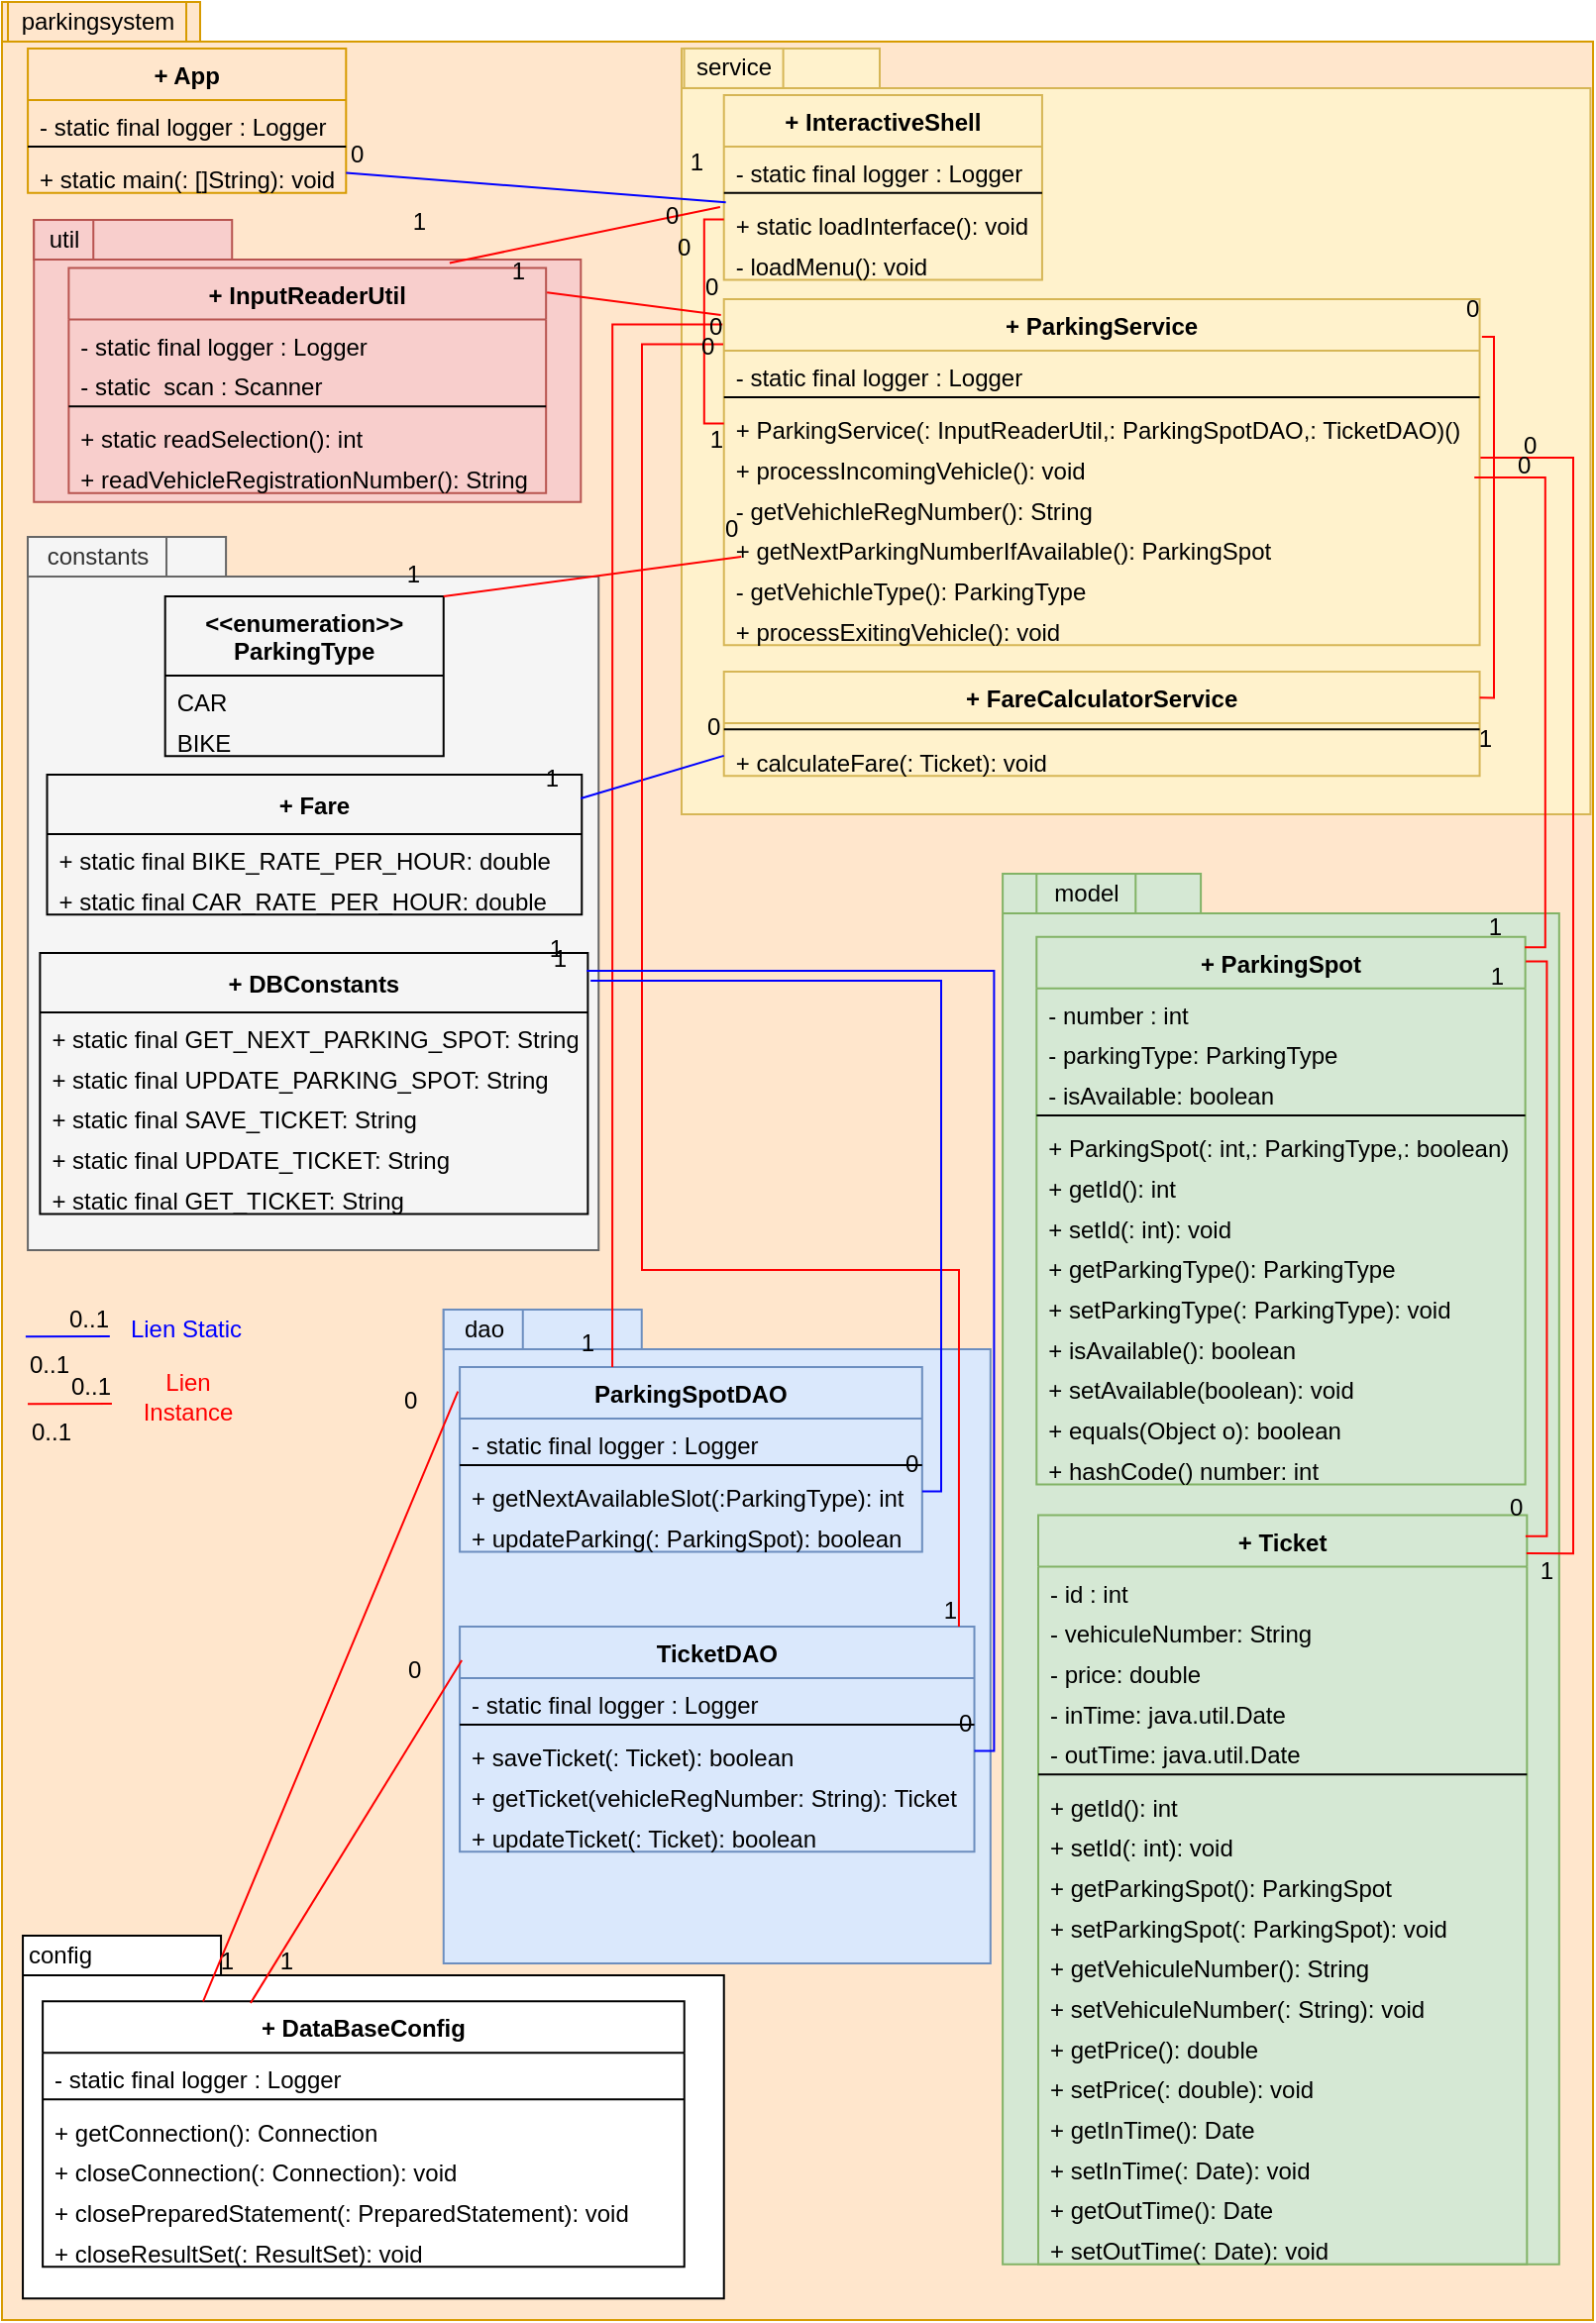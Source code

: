 <mxfile version="17.4.2" type="device"><diagram id="C5RBs43oDa-KdzZeNtuy" name="Page-1"><mxGraphModel dx="1103" dy="209" grid="1" gridSize="10" guides="1" tooltips="1" connect="1" arrows="1" fold="1" page="1" pageScale="1" pageWidth="827" pageHeight="1169" math="0" shadow="0"><root><mxCell id="WIyWlLk6GJQsqaUBKTNV-0"/><mxCell id="WIyWlLk6GJQsqaUBKTNV-1" parent="WIyWlLk6GJQsqaUBKTNV-0"/><mxCell id="VxuYW8D_on6jM82bHKN0-11" value="" style="shape=folder;fontStyle=1;spacingTop=10;tabWidth=100;tabHeight=20;tabPosition=left;html=1;fillColor=#ffe6cc;strokeColor=#d79b00;" parent="WIyWlLk6GJQsqaUBKTNV-1" vertex="1"><mxGeometry x="-813" y="10" width="803" height="1170" as="geometry"/></mxCell><mxCell id="VxuYW8D_on6jM82bHKN0-12" value="parkingsystem" style="text;html=1;align=center;verticalAlign=middle;resizable=0;points=[];autosize=1;strokeColor=#d79b00;fillColor=#ffe6cc;gradientColor=none;glass=0;" parent="WIyWlLk6GJQsqaUBKTNV-1" vertex="1"><mxGeometry x="-809.989" y="10" width="90" height="20" as="geometry"/></mxCell><mxCell id="VxuYW8D_on6jM82bHKN0-48" value="" style="shape=folder;fontStyle=1;spacingTop=10;tabWidth=100;tabHeight=20;tabPosition=left;html=1;fillColor=#dae8fc;strokeColor=#6c8ebf;" parent="WIyWlLk6GJQsqaUBKTNV-1" vertex="1"><mxGeometry x="-590.12" y="670" width="276.03" height="330" as="geometry"/></mxCell><mxCell id="VxuYW8D_on6jM82bHKN0-50" value="ParkingSpotDAO" style="swimlane;fontStyle=1;align=center;verticalAlign=top;childLayout=stackLayout;horizontal=1;startSize=26;horizontalStack=0;resizeParent=1;resizeParentMax=0;resizeLast=0;collapsible=1;marginBottom=0;fillColor=#dae8fc;strokeColor=#6c8ebf;" parent="WIyWlLk6GJQsqaUBKTNV-1" vertex="1"><mxGeometry x="-581.961" y="698.997" width="233.372" height="93.29" as="geometry"/></mxCell><mxCell id="VxuYW8D_on6jM82bHKN0-51" value="- static final logger : Logger" style="text;strokeColor=none;fillColor=none;align=left;verticalAlign=top;spacingLeft=4;spacingRight=4;overflow=hidden;rotatable=0;points=[[0,0.5],[1,0.5]];portConstraint=eastwest;" parent="VxuYW8D_on6jM82bHKN0-50" vertex="1"><mxGeometry y="26" width="233.372" height="20.344" as="geometry"/></mxCell><mxCell id="VxuYW8D_on6jM82bHKN0-52" value="" style="line;strokeWidth=1;fillColor=none;align=left;verticalAlign=middle;spacingTop=-1;spacingLeft=3;spacingRight=3;rotatable=0;labelPosition=right;points=[];portConstraint=eastwest;" parent="VxuYW8D_on6jM82bHKN0-50" vertex="1"><mxGeometry y="46.344" width="233.372" height="6.26" as="geometry"/></mxCell><mxCell id="VxuYW8D_on6jM82bHKN0-53" value="+ getNextAvailableSlot(:ParkingType): int " style="text;strokeColor=none;fillColor=none;align=left;verticalAlign=top;spacingLeft=4;spacingRight=4;overflow=hidden;rotatable=0;points=[[0,0.5],[1,0.5]];portConstraint=eastwest;" parent="VxuYW8D_on6jM82bHKN0-50" vertex="1"><mxGeometry y="52.603" width="233.372" height="20.344" as="geometry"/></mxCell><mxCell id="VxuYW8D_on6jM82bHKN0-92" value="+ updateParking(: ParkingSpot): boolean" style="text;strokeColor=none;fillColor=none;align=left;verticalAlign=top;spacingLeft=4;spacingRight=4;overflow=hidden;rotatable=0;points=[[0,0.5],[1,0.5]];portConstraint=eastwest;" parent="VxuYW8D_on6jM82bHKN0-50" vertex="1"><mxGeometry y="72.947" width="233.372" height="20.344" as="geometry"/></mxCell><mxCell id="VxuYW8D_on6jM82bHKN0-54" value="TicketDAO" style="swimlane;fontStyle=1;align=center;verticalAlign=top;childLayout=stackLayout;horizontal=1;startSize=26;horizontalStack=0;resizeParent=1;resizeParentMax=0;resizeLast=0;collapsible=1;marginBottom=0;fillColor=#dae8fc;strokeColor=#6c8ebf;" parent="WIyWlLk6GJQsqaUBKTNV-1" vertex="1"><mxGeometry x="-581.961" y="830.004" width="259.72" height="113.634" as="geometry"/></mxCell><mxCell id="VxuYW8D_on6jM82bHKN0-55" value="- static final logger : Logger" style="text;strokeColor=none;fillColor=none;align=left;verticalAlign=top;spacingLeft=4;spacingRight=4;overflow=hidden;rotatable=0;points=[[0,0.5],[1,0.5]];portConstraint=eastwest;" parent="VxuYW8D_on6jM82bHKN0-54" vertex="1"><mxGeometry y="26" width="259.72" height="20.344" as="geometry"/></mxCell><mxCell id="VxuYW8D_on6jM82bHKN0-56" value="" style="line;strokeWidth=1;fillColor=none;align=left;verticalAlign=middle;spacingTop=-1;spacingLeft=3;spacingRight=3;rotatable=0;labelPosition=right;points=[];portConstraint=eastwest;" parent="VxuYW8D_on6jM82bHKN0-54" vertex="1"><mxGeometry y="46.344" width="259.72" height="6.26" as="geometry"/></mxCell><mxCell id="VxuYW8D_on6jM82bHKN0-57" value="+ saveTicket(: Ticket): boolean" style="text;strokeColor=none;fillColor=none;align=left;verticalAlign=top;spacingLeft=4;spacingRight=4;overflow=hidden;rotatable=0;points=[[0,0.5],[1,0.5]];portConstraint=eastwest;" parent="VxuYW8D_on6jM82bHKN0-54" vertex="1"><mxGeometry y="52.603" width="259.72" height="20.344" as="geometry"/></mxCell><mxCell id="VxuYW8D_on6jM82bHKN0-94" value="+ getTicket(vehicleRegNumber: String): Ticket" style="text;strokeColor=none;fillColor=none;align=left;verticalAlign=top;spacingLeft=4;spacingRight=4;overflow=hidden;rotatable=0;points=[[0,0.5],[1,0.5]];portConstraint=eastwest;" parent="VxuYW8D_on6jM82bHKN0-54" vertex="1"><mxGeometry y="72.947" width="259.72" height="20.344" as="geometry"/></mxCell><mxCell id="VxuYW8D_on6jM82bHKN0-95" value="+ updateTicket(: Ticket): boolean" style="text;strokeColor=none;fillColor=none;align=left;verticalAlign=top;spacingLeft=4;spacingRight=4;overflow=hidden;rotatable=0;points=[[0,0.5],[1,0.5]];portConstraint=eastwest;" parent="VxuYW8D_on6jM82bHKN0-54" vertex="1"><mxGeometry y="93.29" width="259.72" height="20.344" as="geometry"/></mxCell><mxCell id="VxuYW8D_on6jM82bHKN0-4" value="+ App" style="swimlane;fontStyle=1;align=center;verticalAlign=top;childLayout=stackLayout;horizontal=1;startSize=26;horizontalStack=0;resizeParent=1;resizeParentMax=0;resizeLast=0;collapsible=1;marginBottom=0;fillColor=#ffe6cc;strokeColor=#d79b00;" parent="WIyWlLk6GJQsqaUBKTNV-1" vertex="1"><mxGeometry x="-799.951" y="33.473" width="160.6" height="72.947" as="geometry"/></mxCell><mxCell id="VxuYW8D_on6jM82bHKN0-10" value="- static final logger : Logger" style="text;align=left;verticalAlign=top;spacingLeft=4;spacingRight=4;overflow=hidden;rotatable=0;points=[[0,0.5],[1,0.5]];portConstraint=eastwest;" parent="VxuYW8D_on6jM82bHKN0-4" vertex="1"><mxGeometry y="26" width="160.6" height="20.344" as="geometry"/></mxCell><mxCell id="VxuYW8D_on6jM82bHKN0-6" value="" style="line;strokeWidth=1;align=left;verticalAlign=middle;spacingTop=-1;spacingLeft=3;spacingRight=3;rotatable=0;labelPosition=right;points=[];portConstraint=eastwest;" parent="VxuYW8D_on6jM82bHKN0-4" vertex="1"><mxGeometry y="46.344" width="160.6" height="6.26" as="geometry"/></mxCell><mxCell id="VxuYW8D_on6jM82bHKN0-7" value="+ static main(: []String): void" style="text;align=left;verticalAlign=top;spacingLeft=4;spacingRight=4;overflow=hidden;rotatable=0;points=[[0,0.5],[1,0.5]];portConstraint=eastwest;" parent="VxuYW8D_on6jM82bHKN0-4" vertex="1"><mxGeometry y="52.603" width="160.6" height="20.344" as="geometry"/></mxCell><mxCell id="VxuYW8D_on6jM82bHKN0-13" value="" style="shape=folder;fontStyle=1;spacingTop=10;tabWidth=100;tabHeight=20;tabPosition=left;html=1;fillColor=#fff2cc;strokeColor=#d6b656;" parent="WIyWlLk6GJQsqaUBKTNV-1" vertex="1"><mxGeometry x="-470" y="33.47" width="458.71" height="386.53" as="geometry"/></mxCell><mxCell id="VxuYW8D_on6jM82bHKN0-14" value="service" style="text;html=1;align=center;verticalAlign=middle;resizable=0;points=[];autosize=1;strokeColor=#d6b656;fillColor=#fff2cc;glass=0;" parent="WIyWlLk6GJQsqaUBKTNV-1" vertex="1"><mxGeometry x="-468.709" y="33.473" width="50" height="20" as="geometry"/></mxCell><mxCell id="VxuYW8D_on6jM82bHKN0-16" value="+ InteractiveShell" style="swimlane;fontStyle=1;align=center;verticalAlign=top;childLayout=stackLayout;horizontal=1;startSize=26;horizontalStack=0;resizeParent=1;resizeParentMax=0;resizeLast=0;collapsible=1;marginBottom=0;glass=0;fillColor=#fff2cc;strokeColor=#d6b656;" parent="WIyWlLk6GJQsqaUBKTNV-1" vertex="1"><mxGeometry x="-448.634" y="56.947" width="160.6" height="93.29" as="geometry"/></mxCell><mxCell id="VxuYW8D_on6jM82bHKN0-20" value="- static final logger : Logger" style="text;strokeColor=none;fillColor=none;align=left;verticalAlign=top;spacingLeft=4;spacingRight=4;overflow=hidden;rotatable=0;points=[[0,0.5],[1,0.5]];portConstraint=eastwest;" parent="VxuYW8D_on6jM82bHKN0-16" vertex="1"><mxGeometry y="26" width="160.6" height="20.344" as="geometry"/></mxCell><mxCell id="VxuYW8D_on6jM82bHKN0-18" value="" style="line;strokeWidth=1;fillColor=none;align=left;verticalAlign=middle;spacingTop=-1;spacingLeft=3;spacingRight=3;rotatable=0;labelPosition=right;points=[];portConstraint=eastwest;glass=0;" parent="VxuYW8D_on6jM82bHKN0-16" vertex="1"><mxGeometry y="46.344" width="160.6" height="6.26" as="geometry"/></mxCell><mxCell id="VxuYW8D_on6jM82bHKN0-21" value="+ static loadInterface(): void" style="text;strokeColor=none;fillColor=none;align=left;verticalAlign=top;spacingLeft=4;spacingRight=4;overflow=hidden;rotatable=0;points=[[0,0.5],[1,0.5]];portConstraint=eastwest;" parent="VxuYW8D_on6jM82bHKN0-16" vertex="1"><mxGeometry y="52.603" width="160.6" height="20.344" as="geometry"/></mxCell><mxCell id="VxuYW8D_on6jM82bHKN0-19" value="- loadMenu(): void" style="text;strokeColor=none;fillColor=none;align=left;verticalAlign=top;spacingLeft=4;spacingRight=4;overflow=hidden;rotatable=0;points=[[0,0.5],[1,0.5]];portConstraint=eastwest;glass=0;" parent="VxuYW8D_on6jM82bHKN0-16" vertex="1"><mxGeometry y="72.947" width="160.6" height="20.344" as="geometry"/></mxCell><mxCell id="VxuYW8D_on6jM82bHKN0-22" value="" style="endArrow=none;html=1;rounded=0;align=center;verticalAlign=top;endFill=0;labelBackgroundColor=none;exitX=1;exitY=0.5;exitDx=0;exitDy=0;entryX=0.006;entryY=0.077;entryDx=0;entryDy=0;entryPerimeter=0;strokeColor=#0000FF;" parent="WIyWlLk6GJQsqaUBKTNV-1" source="VxuYW8D_on6jM82bHKN0-7" target="VxuYW8D_on6jM82bHKN0-21" edge="1"><mxGeometry relative="1" as="geometry"><mxPoint x="-773.854" y="85.897" as="sourcePoint"/><mxPoint x="-758.798" y="207.959" as="targetPoint"/></mxGeometry></mxCell><mxCell id="VxuYW8D_on6jM82bHKN0-23" value="0" style="resizable=0;html=1;align=left;verticalAlign=top;labelBackgroundColor=none;glass=0;gradientColor=none;" parent="VxuYW8D_on6jM82bHKN0-22" connectable="0" vertex="1"><mxGeometry x="-1" relative="1" as="geometry"><mxPoint y="-23" as="offset"/></mxGeometry></mxCell><mxCell id="VxuYW8D_on6jM82bHKN0-24" value="&lt;span style=&quot;text-align: left&quot;&gt;1&lt;/span&gt;" style="resizable=0;html=1;align=right;verticalAlign=bottom;labelBackgroundColor=none;glass=0;gradientColor=none;" parent="VxuYW8D_on6jM82bHKN0-22" connectable="0" vertex="1"><mxGeometry x="1" relative="1" as="geometry"><mxPoint x="-11" y="-12" as="offset"/></mxGeometry></mxCell><mxCell id="VxuYW8D_on6jM82bHKN0-37" value="+ ParkingService" style="swimlane;fontStyle=1;align=center;verticalAlign=top;childLayout=stackLayout;horizontal=1;startSize=26;horizontalStack=0;resizeParent=1;resizeParentMax=0;resizeLast=0;collapsible=1;marginBottom=0;glass=0;fillColor=#fff2cc;strokeColor=#d6b656;" parent="WIyWlLk6GJQsqaUBKTNV-1" vertex="1"><mxGeometry x="-448.634" y="159.997" width="381.425" height="174.665" as="geometry"><mxRectangle x="-448.634" y="200.917" width="130" height="26" as="alternateBounds"/></mxGeometry></mxCell><mxCell id="VxuYW8D_on6jM82bHKN0-38" value="- static final logger : Logger" style="text;strokeColor=none;fillColor=none;align=left;verticalAlign=top;spacingLeft=4;spacingRight=4;overflow=hidden;rotatable=0;points=[[0,0.5],[1,0.5]];portConstraint=eastwest;" parent="VxuYW8D_on6jM82bHKN0-37" vertex="1"><mxGeometry y="26" width="381.425" height="20.344" as="geometry"/></mxCell><mxCell id="VxuYW8D_on6jM82bHKN0-39" value="" style="line;strokeWidth=1;fillColor=none;align=left;verticalAlign=middle;spacingTop=-1;spacingLeft=3;spacingRight=3;rotatable=0;labelPosition=right;points=[];portConstraint=eastwest;glass=0;" parent="VxuYW8D_on6jM82bHKN0-37" vertex="1"><mxGeometry y="46.344" width="381.425" height="6.26" as="geometry"/></mxCell><mxCell id="VxuYW8D_on6jM82bHKN0-40" value="+ ParkingService(: InputReaderUtil,: ParkingSpotDAO,: TicketDAO)()" style="text;strokeColor=none;fillColor=none;align=left;verticalAlign=top;spacingLeft=4;spacingRight=4;overflow=hidden;rotatable=0;points=[[0,0.5],[1,0.5]];portConstraint=eastwest;" parent="VxuYW8D_on6jM82bHKN0-37" vertex="1"><mxGeometry y="52.603" width="381.425" height="20.344" as="geometry"/></mxCell><mxCell id="VxuYW8D_on6jM82bHKN0-41" value="+ processIncomingVehicle(): void" style="text;strokeColor=none;fillColor=none;align=left;verticalAlign=top;spacingLeft=4;spacingRight=4;overflow=hidden;rotatable=0;points=[[0,0.5],[1,0.5]];portConstraint=eastwest;glass=0;" parent="VxuYW8D_on6jM82bHKN0-37" vertex="1"><mxGeometry y="72.947" width="381.425" height="20.344" as="geometry"/></mxCell><mxCell id="VxuYW8D_on6jM82bHKN0-80" value="- getVehichleRegNumber(): String" style="text;strokeColor=none;fillColor=none;align=left;verticalAlign=top;spacingLeft=4;spacingRight=4;overflow=hidden;rotatable=0;points=[[0,0.5],[1,0.5]];portConstraint=eastwest;glass=0;" parent="VxuYW8D_on6jM82bHKN0-37" vertex="1"><mxGeometry y="93.29" width="381.425" height="20.344" as="geometry"/></mxCell><mxCell id="VxuYW8D_on6jM82bHKN0-81" value="+ getNextParkingNumberIfAvailable(): ParkingSpot" style="text;strokeColor=none;fillColor=none;align=left;verticalAlign=top;spacingLeft=4;spacingRight=4;overflow=hidden;rotatable=0;points=[[0,0.5],[1,0.5]];portConstraint=eastwest;glass=0;" parent="VxuYW8D_on6jM82bHKN0-37" vertex="1"><mxGeometry y="113.634" width="381.425" height="20.344" as="geometry"/></mxCell><mxCell id="VxuYW8D_on6jM82bHKN0-82" value="- getVehichleType(): ParkingType" style="text;strokeColor=none;fillColor=none;align=left;verticalAlign=top;spacingLeft=4;spacingRight=4;overflow=hidden;rotatable=0;points=[[0,0.5],[1,0.5]];portConstraint=eastwest;glass=0;" parent="VxuYW8D_on6jM82bHKN0-37" vertex="1"><mxGeometry y="133.978" width="381.425" height="20.344" as="geometry"/></mxCell><mxCell id="VxuYW8D_on6jM82bHKN0-83" value="+ processExitingVehicle(): void" style="text;strokeColor=none;fillColor=none;align=left;verticalAlign=top;spacingLeft=4;spacingRight=4;overflow=hidden;rotatable=0;points=[[0,0.5],[1,0.5]];portConstraint=eastwest;glass=0;" parent="VxuYW8D_on6jM82bHKN0-37" vertex="1"><mxGeometry y="154.321" width="381.425" height="20.344" as="geometry"/></mxCell><mxCell id="VxuYW8D_on6jM82bHKN0-42" value="" style="endArrow=none;html=1;rounded=0;align=center;verticalAlign=top;endFill=0;labelBackgroundColor=none;exitX=0;exitY=0.5;exitDx=0;exitDy=0;entryX=0;entryY=0.5;entryDx=0;entryDy=0;edgeStyle=orthogonalEdgeStyle;strokeColor=#FF0000;" parent="WIyWlLk6GJQsqaUBKTNV-1" source="VxuYW8D_on6jM82bHKN0-21" target="VxuYW8D_on6jM82bHKN0-40" edge="1"><mxGeometry relative="1" as="geometry"><mxPoint x="-448.639" y="268.208" as="sourcePoint"/><mxPoint x="-432.619" y="369.145" as="targetPoint"/></mxGeometry></mxCell><mxCell id="VxuYW8D_on6jM82bHKN0-43" value="0" style="resizable=0;html=1;align=left;verticalAlign=top;labelBackgroundColor=none;glass=0;gradientColor=none;" parent="VxuYW8D_on6jM82bHKN0-42" connectable="0" vertex="1"><mxGeometry x="-1" relative="1" as="geometry"><mxPoint x="-25" as="offset"/></mxGeometry></mxCell><mxCell id="VxuYW8D_on6jM82bHKN0-44" value="&lt;span style=&quot;text-align: left&quot;&gt;1&lt;/span&gt;" style="resizable=0;html=1;align=right;verticalAlign=bottom;labelBackgroundColor=none;glass=0;gradientColor=none;" parent="VxuYW8D_on6jM82bHKN0-42" connectable="0" vertex="1"><mxGeometry x="1" relative="1" as="geometry"><mxPoint y="17" as="offset"/></mxGeometry></mxCell><mxCell id="VxuYW8D_on6jM82bHKN0-64" value="" style="endArrow=none;html=1;rounded=0;align=center;verticalAlign=top;endFill=0;labelBackgroundColor=none;strokeColor=#FF0000;exitX=-0.002;exitY=0.073;exitDx=0;exitDy=0;exitPerimeter=0;entryX=0.33;entryY=0;entryDx=0;entryDy=0;entryPerimeter=0;edgeStyle=orthogonalEdgeStyle;" parent="WIyWlLk6GJQsqaUBKTNV-1" source="VxuYW8D_on6jM82bHKN0-37" target="VxuYW8D_on6jM82bHKN0-50" edge="1"><mxGeometry relative="1" as="geometry"><mxPoint x="-378.376" y="276.032" as="sourcePoint"/><mxPoint x="-490" y="700" as="targetPoint"/></mxGeometry></mxCell><mxCell id="VxuYW8D_on6jM82bHKN0-65" value="0" style="resizable=0;html=1;align=left;verticalAlign=top;labelBackgroundColor=none;glass=0;gradientColor=none;" parent="VxuYW8D_on6jM82bHKN0-64" connectable="0" vertex="1"><mxGeometry x="-1" relative="1" as="geometry"><mxPoint x="-9" y="-13" as="offset"/></mxGeometry></mxCell><mxCell id="VxuYW8D_on6jM82bHKN0-66" value="&lt;span style=&quot;text-align: left&quot;&gt;1&lt;/span&gt;" style="resizable=0;html=1;align=right;verticalAlign=bottom;labelBackgroundColor=none;glass=0;gradientColor=none;" parent="VxuYW8D_on6jM82bHKN0-64" connectable="0" vertex="1"><mxGeometry x="1" relative="1" as="geometry"><mxPoint x="-9" y="-4" as="offset"/></mxGeometry></mxCell><mxCell id="VxuYW8D_on6jM82bHKN0-25" value="" style="shape=folder;fontStyle=1;spacingTop=10;tabWidth=100;tabHeight=20;tabPosition=left;html=1;fillColor=#f8cecc;strokeColor=#b85450;" parent="WIyWlLk6GJQsqaUBKTNV-1" vertex="1"><mxGeometry x="-796.881" y="120.003" width="276.031" height="142.405" as="geometry"/></mxCell><mxCell id="VxuYW8D_on6jM82bHKN0-27" value="+ InputReaderUtil" style="swimlane;fontStyle=1;align=center;verticalAlign=top;childLayout=stackLayout;horizontal=1;startSize=26;horizontalStack=0;resizeParent=1;resizeParentMax=0;resizeLast=0;collapsible=1;marginBottom=0;glass=0;fillColor=#f8cecc;strokeColor=#b85450;" parent="WIyWlLk6GJQsqaUBKTNV-1" vertex="1"><mxGeometry x="-779.316" y="144.259" width="240.9" height="113.634" as="geometry"/></mxCell><mxCell id="VxuYW8D_on6jM82bHKN0-28" value="- static final logger : Logger" style="text;strokeColor=none;fillColor=none;align=left;verticalAlign=top;spacingLeft=4;spacingRight=4;overflow=hidden;rotatable=0;points=[[0,0.5],[1,0.5]];portConstraint=eastwest;" parent="VxuYW8D_on6jM82bHKN0-27" vertex="1"><mxGeometry y="26" width="240.9" height="20.344" as="geometry"/></mxCell><mxCell id="VxuYW8D_on6jM82bHKN0-32" value="- static  scan : Scanner " style="text;strokeColor=none;fillColor=none;align=left;verticalAlign=top;spacingLeft=4;spacingRight=4;overflow=hidden;rotatable=0;points=[[0,0.5],[1,0.5]];portConstraint=eastwest;" parent="VxuYW8D_on6jM82bHKN0-27" vertex="1"><mxGeometry y="46.344" width="240.9" height="20.344" as="geometry"/></mxCell><mxCell id="VxuYW8D_on6jM82bHKN0-29" value="" style="line;strokeWidth=1;fillColor=none;align=left;verticalAlign=middle;spacingTop=-1;spacingLeft=3;spacingRight=3;rotatable=0;labelPosition=right;points=[];portConstraint=eastwest;glass=0;" parent="VxuYW8D_on6jM82bHKN0-27" vertex="1"><mxGeometry y="66.687" width="240.9" height="6.26" as="geometry"/></mxCell><mxCell id="VxuYW8D_on6jM82bHKN0-30" value="+ static readSelection(): int" style="text;strokeColor=none;fillColor=none;align=left;verticalAlign=top;spacingLeft=4;spacingRight=4;overflow=hidden;rotatable=0;points=[[0,0.5],[1,0.5]];portConstraint=eastwest;" parent="VxuYW8D_on6jM82bHKN0-27" vertex="1"><mxGeometry y="72.947" width="240.9" height="20.344" as="geometry"/></mxCell><mxCell id="VxuYW8D_on6jM82bHKN0-31" value="+ readVehicleRegistrationNumber(): String" style="text;strokeColor=none;fillColor=none;align=left;verticalAlign=top;spacingLeft=4;spacingRight=4;overflow=hidden;rotatable=0;points=[[0,0.5],[1,0.5]];portConstraint=eastwest;glass=0;" parent="VxuYW8D_on6jM82bHKN0-27" vertex="1"><mxGeometry y="93.29" width="240.9" height="20.344" as="geometry"/></mxCell><mxCell id="VxuYW8D_on6jM82bHKN0-45" value="" style="endArrow=none;html=1;rounded=0;align=center;verticalAlign=top;endFill=0;labelBackgroundColor=none;entryX=1.002;entryY=0.109;entryDx=0;entryDy=0;entryPerimeter=0;strokeColor=#FF0000;exitX=-0.004;exitY=0.046;exitDx=0;exitDy=0;exitPerimeter=0;" parent="WIyWlLk6GJQsqaUBKTNV-1" source="VxuYW8D_on6jM82bHKN0-37" target="VxuYW8D_on6jM82bHKN0-27" edge="1"><mxGeometry relative="1" as="geometry"><mxPoint x="-468.714" y="166.49" as="sourcePoint"/><mxPoint x="-538.976" y="88.245" as="targetPoint"/></mxGeometry></mxCell><mxCell id="VxuYW8D_on6jM82bHKN0-46" value="0" style="resizable=0;html=1;align=left;verticalAlign=top;labelBackgroundColor=none;glass=0;gradientColor=none;" parent="VxuYW8D_on6jM82bHKN0-45" connectable="0" vertex="1"><mxGeometry x="-1" relative="1" as="geometry"><mxPoint x="-10" y="-28" as="offset"/></mxGeometry></mxCell><mxCell id="VxuYW8D_on6jM82bHKN0-47" value="&lt;span style=&quot;text-align: left&quot;&gt;1&lt;/span&gt;" style="resizable=0;html=1;align=right;verticalAlign=bottom;labelBackgroundColor=none;glass=0;gradientColor=none;" parent="VxuYW8D_on6jM82bHKN0-45" connectable="0" vertex="1"><mxGeometry x="1" relative="1" as="geometry"><mxPoint x="-11" y="-2" as="offset"/></mxGeometry></mxCell><mxCell id="VxuYW8D_on6jM82bHKN0-49" value="dao" style="text;html=1;align=center;verticalAlign=middle;resizable=0;points=[];autosize=1;strokeColor=#6c8ebf;fillColor=#dae8fc;glass=0;" parent="WIyWlLk6GJQsqaUBKTNV-1" vertex="1"><mxGeometry x="-590.121" y="670.004" width="40" height="20" as="geometry"/></mxCell><mxCell id="VxuYW8D_on6jM82bHKN0-112" value="" style="endArrow=none;html=1;rounded=0;align=center;verticalAlign=top;endFill=0;labelBackgroundColor=none;exitX=-0.012;exitY=0.192;exitDx=0;exitDy=0;entryX=0.798;entryY=-0.022;entryDx=0;entryDy=0;entryPerimeter=0;strokeColor=#FF0000;exitPerimeter=0;" parent="WIyWlLk6GJQsqaUBKTNV-1" source="VxuYW8D_on6jM82bHKN0-21" target="VxuYW8D_on6jM82bHKN0-27" edge="1"><mxGeometry relative="1" as="geometry"><mxPoint x="-749.764" y="322.979" as="sourcePoint"/><mxPoint x="-578.163" y="337.847" as="targetPoint"/></mxGeometry></mxCell><mxCell id="VxuYW8D_on6jM82bHKN0-113" value="0" style="resizable=0;html=1;align=left;verticalAlign=top;labelBackgroundColor=none;glass=0;gradientColor=none;" parent="VxuYW8D_on6jM82bHKN0-112" connectable="0" vertex="1"><mxGeometry x="-1" relative="1" as="geometry"><mxPoint x="-29" y="-9" as="offset"/></mxGeometry></mxCell><mxCell id="VxuYW8D_on6jM82bHKN0-114" value="&lt;span style=&quot;text-align: left&quot;&gt;1&lt;/span&gt;" style="resizable=0;html=1;align=right;verticalAlign=bottom;labelBackgroundColor=none;glass=0;gradientColor=none;" parent="VxuYW8D_on6jM82bHKN0-112" connectable="0" vertex="1"><mxGeometry x="1" relative="1" as="geometry"><mxPoint x="-11" y="-12" as="offset"/></mxGeometry></mxCell><mxCell id="8rqrKNaryhwmuSqWMFkz-4" value="" style="shape=folder;fontStyle=1;spacingTop=10;tabWidth=100;tabHeight=20;tabPosition=left;html=1;fillColor=#f5f5f5;fontColor=#333333;strokeColor=#666666;" parent="WIyWlLk6GJQsqaUBKTNV-1" vertex="1"><mxGeometry x="-799.95" y="280" width="288.07" height="360" as="geometry"/></mxCell><mxCell id="8rqrKNaryhwmuSqWMFkz-0" value="&lt;&lt;enumeration&gt;&gt;&#10;ParkingType" style="swimlane;fontStyle=1;childLayout=stackLayout;horizontal=1;startSize=40;fillColor=none;horizontalStack=0;resizeParent=1;resizeParentMax=0;resizeLast=0;collapsible=1;marginBottom=0;" parent="WIyWlLk6GJQsqaUBKTNV-1" vertex="1"><mxGeometry x="-730.651" y="309.997" width="140.525" height="80.687" as="geometry"/></mxCell><mxCell id="8rqrKNaryhwmuSqWMFkz-1" value="CAR" style="text;strokeColor=none;fillColor=none;align=left;verticalAlign=top;spacingLeft=4;spacingRight=4;overflow=hidden;rotatable=0;points=[[0,0.5],[1,0.5]];portConstraint=eastwest;" parent="8rqrKNaryhwmuSqWMFkz-0" vertex="1"><mxGeometry y="40" width="140.525" height="20.344" as="geometry"/></mxCell><mxCell id="8rqrKNaryhwmuSqWMFkz-2" value="BIKE" style="text;strokeColor=none;fillColor=none;align=left;verticalAlign=top;spacingLeft=4;spacingRight=4;overflow=hidden;rotatable=0;points=[[0,0.5],[1,0.5]];portConstraint=eastwest;" parent="8rqrKNaryhwmuSqWMFkz-0" vertex="1"><mxGeometry y="60.344" width="140.525" height="20.344" as="geometry"/></mxCell><mxCell id="8rqrKNaryhwmuSqWMFkz-6" value="+ Fare" style="swimlane;fontStyle=1;childLayout=stackLayout;horizontal=1;startSize=30;fillColor=none;horizontalStack=0;resizeParent=1;resizeParentMax=0;resizeLast=0;collapsible=1;marginBottom=0;" parent="WIyWlLk6GJQsqaUBKTNV-1" vertex="1"><mxGeometry x="-790.24" y="399.996" width="269.878" height="70.687" as="geometry"/></mxCell><mxCell id="8rqrKNaryhwmuSqWMFkz-9" value="+ static final BIKE_RATE_PER_HOUR: double" style="text;strokeColor=none;fillColor=none;align=left;verticalAlign=top;spacingLeft=4;spacingRight=4;overflow=hidden;rotatable=0;points=[[0,0.5],[1,0.5]];portConstraint=eastwest;" parent="8rqrKNaryhwmuSqWMFkz-6" vertex="1"><mxGeometry y="30" width="269.878" height="20.344" as="geometry"/></mxCell><mxCell id="8rqrKNaryhwmuSqWMFkz-10" value="+ static final CAR_RATE_PER_HOUR: double" style="text;strokeColor=none;fillColor=none;align=left;verticalAlign=top;spacingLeft=4;spacingRight=4;overflow=hidden;rotatable=0;points=[[0,0.5],[1,0.5]];portConstraint=eastwest;" parent="8rqrKNaryhwmuSqWMFkz-6" vertex="1"><mxGeometry y="50.344" width="269.878" height="20.344" as="geometry"/></mxCell><mxCell id="8rqrKNaryhwmuSqWMFkz-11" value="+ DBConstants" style="swimlane;fontStyle=1;childLayout=stackLayout;horizontal=1;startSize=30;fillColor=none;horizontalStack=0;resizeParent=1;resizeParentMax=0;resizeLast=0;collapsible=1;marginBottom=0;" parent="WIyWlLk6GJQsqaUBKTNV-1" vertex="1"><mxGeometry x="-793.805" y="490.001" width="276.493" height="131.718" as="geometry"/></mxCell><mxCell id="8rqrKNaryhwmuSqWMFkz-12" value="+ static final GET_NEXT_PARKING_SPOT: String&#10; " style="text;strokeColor=none;fillColor=none;align=left;verticalAlign=top;spacingLeft=4;spacingRight=4;overflow=hidden;rotatable=0;points=[[0,0.5],[1,0.5]];portConstraint=eastwest;" parent="8rqrKNaryhwmuSqWMFkz-11" vertex="1"><mxGeometry y="30" width="276.493" height="20.344" as="geometry"/></mxCell><mxCell id="8rqrKNaryhwmuSqWMFkz-13" value="+ static final UPDATE_PARKING_SPOT: String&#10; " style="text;strokeColor=none;fillColor=none;align=left;verticalAlign=top;spacingLeft=4;spacingRight=4;overflow=hidden;rotatable=0;points=[[0,0.5],[1,0.5]];portConstraint=eastwest;" parent="8rqrKNaryhwmuSqWMFkz-11" vertex="1"><mxGeometry y="50.344" width="276.493" height="20.344" as="geometry"/></mxCell><mxCell id="8rqrKNaryhwmuSqWMFkz-14" value="+ static final SAVE_TICKET: String&#10; " style="text;strokeColor=none;fillColor=none;align=left;verticalAlign=top;spacingLeft=4;spacingRight=4;overflow=hidden;rotatable=0;points=[[0,0.5],[1,0.5]];portConstraint=eastwest;" parent="8rqrKNaryhwmuSqWMFkz-11" vertex="1"><mxGeometry y="70.687" width="276.493" height="20.344" as="geometry"/></mxCell><mxCell id="8rqrKNaryhwmuSqWMFkz-15" value="+ static final UPDATE_TICKET: String&#10; " style="text;strokeColor=none;fillColor=none;align=left;verticalAlign=top;spacingLeft=4;spacingRight=4;overflow=hidden;rotatable=0;points=[[0,0.5],[1,0.5]];portConstraint=eastwest;" parent="8rqrKNaryhwmuSqWMFkz-11" vertex="1"><mxGeometry y="91.031" width="276.493" height="20.344" as="geometry"/></mxCell><mxCell id="8rqrKNaryhwmuSqWMFkz-16" value="+ static final GET_TICKET: String&#10; " style="text;strokeColor=none;fillColor=none;align=left;verticalAlign=top;spacingLeft=4;spacingRight=4;overflow=hidden;rotatable=0;points=[[0,0.5],[1,0.5]];portConstraint=eastwest;" parent="8rqrKNaryhwmuSqWMFkz-11" vertex="1"><mxGeometry y="111.375" width="276.493" height="20.344" as="geometry"/></mxCell><mxCell id="8rqrKNaryhwmuSqWMFkz-17" value="" style="shape=folder;fontStyle=1;spacingTop=10;tabWidth=100;tabHeight=20;tabPosition=left;html=1;fillColor=#d5e8d4;strokeColor=#82b366;" parent="WIyWlLk6GJQsqaUBKTNV-1" vertex="1"><mxGeometry x="-307.94" y="450" width="280.85" height="701.87" as="geometry"/></mxCell><mxCell id="8rqrKNaryhwmuSqWMFkz-18" value="model" style="text;html=1;align=center;verticalAlign=middle;resizable=0;points=[];autosize=1;strokeColor=#82b366;fillColor=#d5e8d4;glass=0;" parent="WIyWlLk6GJQsqaUBKTNV-1" vertex="1"><mxGeometry x="-290.854" y="450.004" width="50" height="20" as="geometry"/></mxCell><mxCell id="8rqrKNaryhwmuSqWMFkz-19" value="+ ParkingSpot" style="swimlane;fontStyle=1;align=center;verticalAlign=top;childLayout=stackLayout;horizontal=1;startSize=26;horizontalStack=0;resizeParent=1;resizeParentMax=0;resizeLast=0;collapsible=1;marginBottom=0;fillColor=#d5e8d4;strokeColor=#82b366;" parent="WIyWlLk6GJQsqaUBKTNV-1" vertex="1"><mxGeometry x="-290.85" y="481.813" width="246.67" height="276.383" as="geometry"/></mxCell><mxCell id="8rqrKNaryhwmuSqWMFkz-20" value="- number : int" style="text;strokeColor=none;fillColor=none;align=left;verticalAlign=top;spacingLeft=4;spacingRight=4;overflow=hidden;rotatable=0;points=[[0,0.5],[1,0.5]];portConstraint=eastwest;" parent="8rqrKNaryhwmuSqWMFkz-19" vertex="1"><mxGeometry y="26" width="246.67" height="20.344" as="geometry"/></mxCell><mxCell id="8rqrKNaryhwmuSqWMFkz-25" value="- parkingType: ParkingType" style="text;strokeColor=none;fillColor=none;align=left;verticalAlign=top;spacingLeft=4;spacingRight=4;overflow=hidden;rotatable=0;points=[[0,0.5],[1,0.5]];portConstraint=eastwest;" parent="8rqrKNaryhwmuSqWMFkz-19" vertex="1"><mxGeometry y="46.344" width="246.67" height="20.344" as="geometry"/></mxCell><mxCell id="8rqrKNaryhwmuSqWMFkz-26" value="- isAvailable: boolean" style="text;strokeColor=none;fillColor=none;align=left;verticalAlign=top;spacingLeft=4;spacingRight=4;overflow=hidden;rotatable=0;points=[[0,0.5],[1,0.5]];portConstraint=eastwest;" parent="8rqrKNaryhwmuSqWMFkz-19" vertex="1"><mxGeometry y="66.687" width="246.67" height="20.344" as="geometry"/></mxCell><mxCell id="8rqrKNaryhwmuSqWMFkz-22" value="" style="line;strokeWidth=1;fillColor=none;align=left;verticalAlign=middle;spacingTop=-1;spacingLeft=3;spacingRight=3;rotatable=0;labelPosition=right;points=[];portConstraint=eastwest;" parent="8rqrKNaryhwmuSqWMFkz-19" vertex="1"><mxGeometry y="87.031" width="246.67" height="6.26" as="geometry"/></mxCell><mxCell id="8rqrKNaryhwmuSqWMFkz-23" value="+ ParkingSpot(: int,: ParkingType,: boolean)" style="text;strokeColor=none;fillColor=none;align=left;verticalAlign=top;spacingLeft=4;spacingRight=4;overflow=hidden;rotatable=0;points=[[0,0.5],[1,0.5]];portConstraint=eastwest;" parent="8rqrKNaryhwmuSqWMFkz-19" vertex="1"><mxGeometry y="93.29" width="246.67" height="20.344" as="geometry"/></mxCell><mxCell id="8rqrKNaryhwmuSqWMFkz-24" value="+ getId(): int" style="text;strokeColor=none;fillColor=none;align=left;verticalAlign=top;spacingLeft=4;spacingRight=4;overflow=hidden;rotatable=0;points=[[0,0.5],[1,0.5]];portConstraint=eastwest;" parent="8rqrKNaryhwmuSqWMFkz-19" vertex="1"><mxGeometry y="113.634" width="246.67" height="20.344" as="geometry"/></mxCell><mxCell id="8rqrKNaryhwmuSqWMFkz-114" value="+ setId(: int): void" style="text;strokeColor=none;fillColor=none;align=left;verticalAlign=top;spacingLeft=4;spacingRight=4;overflow=hidden;rotatable=0;points=[[0,0.5],[1,0.5]];portConstraint=eastwest;" parent="8rqrKNaryhwmuSqWMFkz-19" vertex="1"><mxGeometry y="133.978" width="246.67" height="20.344" as="geometry"/></mxCell><mxCell id="8rqrKNaryhwmuSqWMFkz-115" value="+ getParkingType(): ParkingType" style="text;strokeColor=none;fillColor=none;align=left;verticalAlign=top;spacingLeft=4;spacingRight=4;overflow=hidden;rotatable=0;points=[[0,0.5],[1,0.5]];portConstraint=eastwest;" parent="8rqrKNaryhwmuSqWMFkz-19" vertex="1"><mxGeometry y="154.321" width="246.67" height="20.344" as="geometry"/></mxCell><mxCell id="8rqrKNaryhwmuSqWMFkz-117" value="+ setParkingType(: ParkingType): void" style="text;strokeColor=none;fillColor=none;align=left;verticalAlign=top;spacingLeft=4;spacingRight=4;overflow=hidden;rotatable=0;points=[[0,0.5],[1,0.5]];portConstraint=eastwest;" parent="8rqrKNaryhwmuSqWMFkz-19" vertex="1"><mxGeometry y="174.665" width="246.67" height="20.344" as="geometry"/></mxCell><mxCell id="8rqrKNaryhwmuSqWMFkz-116" value="+ isAvailable(): boolean" style="text;strokeColor=none;fillColor=none;align=left;verticalAlign=top;spacingLeft=4;spacingRight=4;overflow=hidden;rotatable=0;points=[[0,0.5],[1,0.5]];portConstraint=eastwest;" parent="8rqrKNaryhwmuSqWMFkz-19" vertex="1"><mxGeometry y="195.009" width="246.67" height="20.344" as="geometry"/></mxCell><mxCell id="8rqrKNaryhwmuSqWMFkz-118" value="+ setAvailable(boolean): void" style="text;strokeColor=none;fillColor=none;align=left;verticalAlign=top;spacingLeft=4;spacingRight=4;overflow=hidden;rotatable=0;points=[[0,0.5],[1,0.5]];portConstraint=eastwest;" parent="8rqrKNaryhwmuSqWMFkz-19" vertex="1"><mxGeometry y="215.352" width="246.67" height="20.344" as="geometry"/></mxCell><mxCell id="8rqrKNaryhwmuSqWMFkz-119" value="+ equals(Object o): boolean" style="text;strokeColor=none;fillColor=none;align=left;verticalAlign=top;spacingLeft=4;spacingRight=4;overflow=hidden;rotatable=0;points=[[0,0.5],[1,0.5]];portConstraint=eastwest;" parent="8rqrKNaryhwmuSqWMFkz-19" vertex="1"><mxGeometry y="235.696" width="246.67" height="20.344" as="geometry"/></mxCell><mxCell id="8rqrKNaryhwmuSqWMFkz-120" value="+ hashCode() number: int " style="text;strokeColor=none;fillColor=none;align=left;verticalAlign=top;spacingLeft=4;spacingRight=4;overflow=hidden;rotatable=0;points=[[0,0.5],[1,0.5]];portConstraint=eastwest;" parent="8rqrKNaryhwmuSqWMFkz-19" vertex="1"><mxGeometry y="256.04" width="246.67" height="20.344" as="geometry"/></mxCell><mxCell id="8rqrKNaryhwmuSqWMFkz-121" value="+ Ticket" style="swimlane;fontStyle=1;align=center;verticalAlign=top;childLayout=stackLayout;horizontal=1;startSize=26;horizontalStack=0;resizeParent=1;resizeParentMax=0;resizeLast=0;collapsible=1;marginBottom=0;fillColor=#d5e8d4;strokeColor=#82b366;" parent="WIyWlLk6GJQsqaUBKTNV-1" vertex="1"><mxGeometry x="-290.0" y="773.773" width="246.67" height="378.101" as="geometry"/></mxCell><mxCell id="8rqrKNaryhwmuSqWMFkz-201" value="" style="endArrow=none;html=1;rounded=0;align=center;verticalAlign=top;endFill=0;labelBackgroundColor=none;strokeColor=#FF0000;exitX=1.001;exitY=0.347;exitDx=0;exitDy=0;exitPerimeter=0;entryX=0.999;entryY=0.051;entryDx=0;entryDy=0;entryPerimeter=0;edgeStyle=orthogonalEdgeStyle;" parent="8rqrKNaryhwmuSqWMFkz-121" source="VxuYW8D_on6jM82bHKN0-41" target="8rqrKNaryhwmuSqWMFkz-121" edge="1"><mxGeometry relative="1" as="geometry"><mxPoint x="230.121" y="-883.771" as="sourcePoint"/><mxPoint x="255.82" y="-300.763" as="targetPoint"/><Array as="points"><mxPoint x="270" y="-534"/><mxPoint x="270" y="19"/></Array></mxGeometry></mxCell><mxCell id="8rqrKNaryhwmuSqWMFkz-202" value="0" style="resizable=0;html=1;align=left;verticalAlign=top;labelBackgroundColor=none;glass=0;gradientColor=none;" parent="8rqrKNaryhwmuSqWMFkz-201" connectable="0" vertex="1"><mxGeometry x="-1" relative="1" as="geometry"><mxPoint x="20" y="-20" as="offset"/></mxGeometry></mxCell><mxCell id="8rqrKNaryhwmuSqWMFkz-203" value="&lt;span style=&quot;text-align: left&quot;&gt;1&lt;/span&gt;" style="resizable=0;html=1;align=right;verticalAlign=bottom;labelBackgroundColor=none;glass=0;gradientColor=none;" parent="8rqrKNaryhwmuSqWMFkz-201" connectable="0" vertex="1"><mxGeometry x="1" relative="1" as="geometry"><mxPoint x="14" y="17" as="offset"/></mxGeometry></mxCell><mxCell id="8rqrKNaryhwmuSqWMFkz-122" value="- id : int" style="text;strokeColor=none;fillColor=none;align=left;verticalAlign=top;spacingLeft=4;spacingRight=4;overflow=hidden;rotatable=0;points=[[0,0.5],[1,0.5]];portConstraint=eastwest;" parent="8rqrKNaryhwmuSqWMFkz-121" vertex="1"><mxGeometry y="26" width="246.67" height="20.344" as="geometry"/></mxCell><mxCell id="8rqrKNaryhwmuSqWMFkz-123" value="- vehiculeNumber: String" style="text;strokeColor=none;fillColor=none;align=left;verticalAlign=top;spacingLeft=4;spacingRight=4;overflow=hidden;rotatable=0;points=[[0,0.5],[1,0.5]];portConstraint=eastwest;" parent="8rqrKNaryhwmuSqWMFkz-121" vertex="1"><mxGeometry y="46.344" width="246.67" height="20.344" as="geometry"/></mxCell><mxCell id="8rqrKNaryhwmuSqWMFkz-124" value="- price: double" style="text;strokeColor=none;fillColor=none;align=left;verticalAlign=top;spacingLeft=4;spacingRight=4;overflow=hidden;rotatable=0;points=[[0,0.5],[1,0.5]];portConstraint=eastwest;" parent="8rqrKNaryhwmuSqWMFkz-121" vertex="1"><mxGeometry y="66.687" width="246.67" height="20.344" as="geometry"/></mxCell><mxCell id="8rqrKNaryhwmuSqWMFkz-138" value="- inTime: java.util.Date" style="text;strokeColor=none;fillColor=none;align=left;verticalAlign=top;spacingLeft=4;spacingRight=4;overflow=hidden;rotatable=0;points=[[0,0.5],[1,0.5]];portConstraint=eastwest;" parent="8rqrKNaryhwmuSqWMFkz-121" vertex="1"><mxGeometry y="87.031" width="246.67" height="20.344" as="geometry"/></mxCell><mxCell id="8rqrKNaryhwmuSqWMFkz-139" value="- outTime: java.util.Date" style="text;strokeColor=none;fillColor=none;align=left;verticalAlign=top;spacingLeft=4;spacingRight=4;overflow=hidden;rotatable=0;points=[[0,0.5],[1,0.5]];portConstraint=eastwest;" parent="8rqrKNaryhwmuSqWMFkz-121" vertex="1"><mxGeometry y="107.375" width="246.67" height="20.344" as="geometry"/></mxCell><mxCell id="8rqrKNaryhwmuSqWMFkz-125" value="" style="line;strokeWidth=1;fillColor=none;align=left;verticalAlign=middle;spacingTop=-1;spacingLeft=3;spacingRight=3;rotatable=0;labelPosition=right;points=[];portConstraint=eastwest;" parent="8rqrKNaryhwmuSqWMFkz-121" vertex="1"><mxGeometry y="127.718" width="246.67" height="6.26" as="geometry"/></mxCell><mxCell id="8rqrKNaryhwmuSqWMFkz-127" value="+ getId(): int" style="text;strokeColor=none;fillColor=none;align=left;verticalAlign=top;spacingLeft=4;spacingRight=4;overflow=hidden;rotatable=0;points=[[0,0.5],[1,0.5]];portConstraint=eastwest;" parent="8rqrKNaryhwmuSqWMFkz-121" vertex="1"><mxGeometry y="133.978" width="246.67" height="20.344" as="geometry"/></mxCell><mxCell id="8rqrKNaryhwmuSqWMFkz-128" value="+ setId(: int): void" style="text;strokeColor=none;fillColor=none;align=left;verticalAlign=top;spacingLeft=4;spacingRight=4;overflow=hidden;rotatable=0;points=[[0,0.5],[1,0.5]];portConstraint=eastwest;" parent="8rqrKNaryhwmuSqWMFkz-121" vertex="1"><mxGeometry y="154.321" width="246.67" height="20.344" as="geometry"/></mxCell><mxCell id="8rqrKNaryhwmuSqWMFkz-129" value="+ getParkingSpot(): ParkingSpot" style="text;strokeColor=none;fillColor=none;align=left;verticalAlign=top;spacingLeft=4;spacingRight=4;overflow=hidden;rotatable=0;points=[[0,0.5],[1,0.5]];portConstraint=eastwest;" parent="8rqrKNaryhwmuSqWMFkz-121" vertex="1"><mxGeometry y="174.665" width="246.67" height="20.344" as="geometry"/></mxCell><mxCell id="8rqrKNaryhwmuSqWMFkz-130" value="+ setParkingSpot(: ParkingSpot): void" style="text;strokeColor=none;fillColor=none;align=left;verticalAlign=top;spacingLeft=4;spacingRight=4;overflow=hidden;rotatable=0;points=[[0,0.5],[1,0.5]];portConstraint=eastwest;" parent="8rqrKNaryhwmuSqWMFkz-121" vertex="1"><mxGeometry y="195.009" width="246.67" height="20.344" as="geometry"/></mxCell><mxCell id="8rqrKNaryhwmuSqWMFkz-131" value="+ getVehiculeNumber(): String" style="text;strokeColor=none;fillColor=none;align=left;verticalAlign=top;spacingLeft=4;spacingRight=4;overflow=hidden;rotatable=0;points=[[0,0.5],[1,0.5]];portConstraint=eastwest;" parent="8rqrKNaryhwmuSqWMFkz-121" vertex="1"><mxGeometry y="215.352" width="246.67" height="20.344" as="geometry"/></mxCell><mxCell id="8rqrKNaryhwmuSqWMFkz-140" value="+ setVehiculeNumber(: String): void" style="text;strokeColor=none;fillColor=none;align=left;verticalAlign=top;spacingLeft=4;spacingRight=4;overflow=hidden;rotatable=0;points=[[0,0.5],[1,0.5]];portConstraint=eastwest;" parent="8rqrKNaryhwmuSqWMFkz-121" vertex="1"><mxGeometry y="235.696" width="246.67" height="20.344" as="geometry"/></mxCell><mxCell id="8rqrKNaryhwmuSqWMFkz-141" value="+ getPrice(): double" style="text;strokeColor=none;fillColor=none;align=left;verticalAlign=top;spacingLeft=4;spacingRight=4;overflow=hidden;rotatable=0;points=[[0,0.5],[1,0.5]];portConstraint=eastwest;" parent="8rqrKNaryhwmuSqWMFkz-121" vertex="1"><mxGeometry y="256.04" width="246.67" height="20.344" as="geometry"/></mxCell><mxCell id="8rqrKNaryhwmuSqWMFkz-142" value="+ setPrice(: double): void" style="text;strokeColor=none;fillColor=none;align=left;verticalAlign=top;spacingLeft=4;spacingRight=4;overflow=hidden;rotatable=0;points=[[0,0.5],[1,0.5]];portConstraint=eastwest;" parent="8rqrKNaryhwmuSqWMFkz-121" vertex="1"><mxGeometry y="276.383" width="246.67" height="20.344" as="geometry"/></mxCell><mxCell id="8rqrKNaryhwmuSqWMFkz-143" value="+ getInTime(): Date" style="text;strokeColor=none;fillColor=none;align=left;verticalAlign=top;spacingLeft=4;spacingRight=4;overflow=hidden;rotatable=0;points=[[0,0.5],[1,0.5]];portConstraint=eastwest;" parent="8rqrKNaryhwmuSqWMFkz-121" vertex="1"><mxGeometry y="296.727" width="246.67" height="20.344" as="geometry"/></mxCell><mxCell id="8rqrKNaryhwmuSqWMFkz-144" value="+ setInTime(: Date): void" style="text;strokeColor=none;fillColor=none;align=left;verticalAlign=top;spacingLeft=4;spacingRight=4;overflow=hidden;rotatable=0;points=[[0,0.5],[1,0.5]];portConstraint=eastwest;" parent="8rqrKNaryhwmuSqWMFkz-121" vertex="1"><mxGeometry y="317.071" width="246.67" height="20.344" as="geometry"/></mxCell><mxCell id="8rqrKNaryhwmuSqWMFkz-145" value="+ getOutTime(): Date" style="text;strokeColor=none;fillColor=none;align=left;verticalAlign=top;spacingLeft=4;spacingRight=4;overflow=hidden;rotatable=0;points=[[0,0.5],[1,0.5]];portConstraint=eastwest;" parent="8rqrKNaryhwmuSqWMFkz-121" vertex="1"><mxGeometry y="337.414" width="246.67" height="20.344" as="geometry"/></mxCell><mxCell id="8rqrKNaryhwmuSqWMFkz-146" value="+ setOutTime(: Date): void" style="text;strokeColor=none;fillColor=none;align=left;verticalAlign=top;spacingLeft=4;spacingRight=4;overflow=hidden;rotatable=0;points=[[0,0.5],[1,0.5]];portConstraint=eastwest;" parent="8rqrKNaryhwmuSqWMFkz-121" vertex="1"><mxGeometry y="357.758" width="246.67" height="20.344" as="geometry"/></mxCell><mxCell id="8rqrKNaryhwmuSqWMFkz-135" value="" style="endArrow=none;html=1;rounded=0;align=center;verticalAlign=top;endFill=0;labelBackgroundColor=none;entryX=1.001;entryY=0.045;entryDx=0;entryDy=0;entryPerimeter=0;strokeColor=#FF0000;exitX=0.997;exitY=0.028;exitDx=0;exitDy=0;exitPerimeter=0;edgeStyle=orthogonalEdgeStyle;" parent="WIyWlLk6GJQsqaUBKTNV-1" source="8rqrKNaryhwmuSqWMFkz-121" target="8rqrKNaryhwmuSqWMFkz-19" edge="1"><mxGeometry relative="1" as="geometry"><mxPoint x="-56" y="1140" as="sourcePoint"/><mxPoint x="-390.004" y="577.995" as="targetPoint"/></mxGeometry></mxCell><mxCell id="8rqrKNaryhwmuSqWMFkz-136" value="0" style="resizable=0;html=1;align=left;verticalAlign=top;labelBackgroundColor=none;glass=0;gradientColor=none;" parent="8rqrKNaryhwmuSqWMFkz-135" connectable="0" vertex="1"><mxGeometry x="-1" relative="1" as="geometry"><mxPoint x="-10" y="-28" as="offset"/></mxGeometry></mxCell><mxCell id="8rqrKNaryhwmuSqWMFkz-137" value="&lt;span style=&quot;text-align: left&quot;&gt;1&lt;/span&gt;" style="resizable=0;html=1;align=right;verticalAlign=bottom;labelBackgroundColor=none;glass=0;gradientColor=none;" parent="8rqrKNaryhwmuSqWMFkz-135" connectable="0" vertex="1"><mxGeometry x="1" relative="1" as="geometry"><mxPoint x="-11" y="16" as="offset"/></mxGeometry></mxCell><mxCell id="8rqrKNaryhwmuSqWMFkz-147" value="util" style="text;html=1;align=center;verticalAlign=middle;resizable=0;points=[];autosize=1;strokeColor=#b85450;fillColor=#f8cecc;glass=0;" parent="WIyWlLk6GJQsqaUBKTNV-1" vertex="1"><mxGeometry x="-796.881" y="120.003" width="30" height="20" as="geometry"/></mxCell><mxCell id="8rqrKNaryhwmuSqWMFkz-155" value="constants" style="text;html=1;align=center;verticalAlign=middle;resizable=0;points=[];autosize=1;strokeColor=#666666;fillColor=#f5f5f5;glass=0;fontColor=#333333;" parent="WIyWlLk6GJQsqaUBKTNV-1" vertex="1"><mxGeometry x="-799.991" y="280.001" width="70" height="20" as="geometry"/></mxCell><mxCell id="8rqrKNaryhwmuSqWMFkz-172" value="" style="shape=folder;fontStyle=1;spacingTop=10;tabWidth=100;tabHeight=20;tabPosition=left;html=1;" parent="WIyWlLk6GJQsqaUBKTNV-1" vertex="1"><mxGeometry x="-802.47" y="986" width="353.84" height="183.18" as="geometry"/></mxCell><mxCell id="8rqrKNaryhwmuSqWMFkz-173" value="config" style="text;html=1;align=center;verticalAlign=middle;resizable=0;points=[];autosize=1;glass=0;" parent="WIyWlLk6GJQsqaUBKTNV-1" vertex="1"><mxGeometry x="-808.581" y="986.003" width="50" height="20" as="geometry"/></mxCell><mxCell id="8rqrKNaryhwmuSqWMFkz-174" value="+ DataBaseConfig" style="swimlane;fontStyle=1;align=center;verticalAlign=top;childLayout=stackLayout;horizontal=1;startSize=26;horizontalStack=0;resizeParent=1;resizeParentMax=0;resizeLast=0;collapsible=1;marginBottom=0;glass=0;" parent="WIyWlLk6GJQsqaUBKTNV-1" vertex="1"><mxGeometry x="-792.44" y="1019.18" width="323.81" height="133.978" as="geometry"/></mxCell><mxCell id="8rqrKNaryhwmuSqWMFkz-175" value="- static final logger : Logger" style="text;strokeColor=none;fillColor=none;align=left;verticalAlign=top;spacingLeft=4;spacingRight=4;overflow=hidden;rotatable=0;points=[[0,0.5],[1,0.5]];portConstraint=eastwest;" parent="8rqrKNaryhwmuSqWMFkz-174" vertex="1"><mxGeometry y="26" width="323.81" height="20.344" as="geometry"/></mxCell><mxCell id="8rqrKNaryhwmuSqWMFkz-177" value="" style="line;strokeWidth=1;fillColor=none;align=left;verticalAlign=middle;spacingTop=-1;spacingLeft=3;spacingRight=3;rotatable=0;labelPosition=right;points=[];portConstraint=eastwest;glass=0;" parent="8rqrKNaryhwmuSqWMFkz-174" vertex="1"><mxGeometry y="46.344" width="323.81" height="6.26" as="geometry"/></mxCell><mxCell id="8rqrKNaryhwmuSqWMFkz-178" value="+ getConnection(): Connection" style="text;strokeColor=none;fillColor=none;align=left;verticalAlign=top;spacingLeft=4;spacingRight=4;overflow=hidden;rotatable=0;points=[[0,0.5],[1,0.5]];portConstraint=eastwest;" parent="8rqrKNaryhwmuSqWMFkz-174" vertex="1"><mxGeometry y="52.603" width="323.81" height="20.344" as="geometry"/></mxCell><mxCell id="8rqrKNaryhwmuSqWMFkz-179" value="+ closeConnection(: Connection): void" style="text;strokeColor=none;fillColor=none;align=left;verticalAlign=top;spacingLeft=4;spacingRight=4;overflow=hidden;rotatable=0;points=[[0,0.5],[1,0.5]];portConstraint=eastwest;glass=0;" parent="8rqrKNaryhwmuSqWMFkz-174" vertex="1"><mxGeometry y="72.947" width="323.81" height="20.344" as="geometry"/></mxCell><mxCell id="8rqrKNaryhwmuSqWMFkz-180" value="+ closePreparedStatement(: PreparedStatement): void" style="text;strokeColor=none;fillColor=none;align=left;verticalAlign=top;spacingLeft=4;spacingRight=4;overflow=hidden;rotatable=0;points=[[0,0.5],[1,0.5]];portConstraint=eastwest;glass=0;" parent="8rqrKNaryhwmuSqWMFkz-174" vertex="1"><mxGeometry y="93.29" width="323.81" height="20.344" as="geometry"/></mxCell><mxCell id="8rqrKNaryhwmuSqWMFkz-182" value="+ closeResultSet(: ResultSet): void" style="text;strokeColor=none;fillColor=none;align=left;verticalAlign=top;spacingLeft=4;spacingRight=4;overflow=hidden;rotatable=0;points=[[0,0.5],[1,0.5]];portConstraint=eastwest;glass=0;" parent="8rqrKNaryhwmuSqWMFkz-174" vertex="1"><mxGeometry y="113.634" width="323.81" height="20.344" as="geometry"/></mxCell><mxCell id="8rqrKNaryhwmuSqWMFkz-183" value="+ FareCalculatorService" style="swimlane;fontStyle=1;align=center;verticalAlign=top;childLayout=stackLayout;horizontal=1;startSize=26;horizontalStack=0;resizeParent=1;resizeParentMax=0;resizeLast=0;collapsible=1;marginBottom=0;glass=0;fillColor=#fff2cc;strokeColor=#d6b656;" parent="WIyWlLk6GJQsqaUBKTNV-1" vertex="1"><mxGeometry x="-448.634" y="348.007" width="381.425" height="52.603" as="geometry"><mxRectangle x="-448.634" y="200.917" width="130" height="26" as="alternateBounds"/></mxGeometry></mxCell><mxCell id="8rqrKNaryhwmuSqWMFkz-185" value="" style="line;strokeWidth=1;fillColor=none;align=left;verticalAlign=middle;spacingTop=-1;spacingLeft=3;spacingRight=3;rotatable=0;labelPosition=right;points=[];portConstraint=eastwest;glass=0;" parent="8rqrKNaryhwmuSqWMFkz-183" vertex="1"><mxGeometry y="26" width="381.425" height="6.26" as="geometry"/></mxCell><mxCell id="8rqrKNaryhwmuSqWMFkz-186" value="+ calculateFare(: Ticket): void" style="text;strokeColor=none;fillColor=none;align=left;verticalAlign=top;spacingLeft=4;spacingRight=4;overflow=hidden;rotatable=0;points=[[0,0.5],[1,0.5]];portConstraint=eastwest;" parent="8rqrKNaryhwmuSqWMFkz-183" vertex="1"><mxGeometry y="32.26" width="381.425" height="20.344" as="geometry"/></mxCell><mxCell id="8rqrKNaryhwmuSqWMFkz-192" value="" style="endArrow=none;html=1;rounded=0;align=center;verticalAlign=top;endFill=0;labelBackgroundColor=none;entryX=1;entryY=0.25;entryDx=0;entryDy=0;strokeColor=#FF0000;exitX=1.003;exitY=0.109;exitDx=0;exitDy=0;exitPerimeter=0;edgeStyle=orthogonalEdgeStyle;" parent="WIyWlLk6GJQsqaUBKTNV-1" source="VxuYW8D_on6jM82bHKN0-37" target="8rqrKNaryhwmuSqWMFkz-183" edge="1"><mxGeometry relative="1" as="geometry"><mxPoint x="-82.229" y="571.382" as="sourcePoint"/><mxPoint x="-170.004" y="559.995" as="targetPoint"/><Array as="points"><mxPoint x="-60" y="179"/><mxPoint x="-60" y="361"/></Array></mxGeometry></mxCell><mxCell id="8rqrKNaryhwmuSqWMFkz-193" value="0" style="resizable=0;html=1;align=left;verticalAlign=top;labelBackgroundColor=none;glass=0;gradientColor=none;" parent="8rqrKNaryhwmuSqWMFkz-192" connectable="0" vertex="1"><mxGeometry x="-1" relative="1" as="geometry"><mxPoint x="-10" y="-28" as="offset"/></mxGeometry></mxCell><mxCell id="8rqrKNaryhwmuSqWMFkz-194" value="&lt;span style=&quot;text-align: left&quot;&gt;1&lt;/span&gt;" style="resizable=0;html=1;align=right;verticalAlign=bottom;labelBackgroundColor=none;glass=0;gradientColor=none;" parent="8rqrKNaryhwmuSqWMFkz-192" connectable="0" vertex="1"><mxGeometry x="1" relative="1" as="geometry"><mxPoint x="7" y="29" as="offset"/></mxGeometry></mxCell><mxCell id="8rqrKNaryhwmuSqWMFkz-195" value="" style="endArrow=none;html=1;rounded=0;align=center;verticalAlign=top;endFill=0;labelBackgroundColor=none;strokeColor=#FF0000;exitX=0.993;exitY=0.838;exitDx=0;exitDy=0;exitPerimeter=0;entryX=0.999;entryY=0.019;entryDx=0;entryDy=0;entryPerimeter=0;edgeStyle=orthogonalEdgeStyle;" parent="WIyWlLk6GJQsqaUBKTNV-1" source="VxuYW8D_on6jM82bHKN0-41" target="8rqrKNaryhwmuSqWMFkz-19" edge="1"><mxGeometry relative="1" as="geometry"><mxPoint x="-98.854" y="490.036" as="sourcePoint"/><mxPoint x="-99.999" y="672.158" as="targetPoint"/></mxGeometry></mxCell><mxCell id="8rqrKNaryhwmuSqWMFkz-196" value="0" style="resizable=0;html=1;align=left;verticalAlign=top;labelBackgroundColor=none;glass=0;gradientColor=none;" parent="8rqrKNaryhwmuSqWMFkz-195" connectable="0" vertex="1"><mxGeometry x="-1" relative="1" as="geometry"><mxPoint x="20" y="-20" as="offset"/></mxGeometry></mxCell><mxCell id="8rqrKNaryhwmuSqWMFkz-197" value="&lt;span style=&quot;text-align: left&quot;&gt;1&lt;/span&gt;" style="resizable=0;html=1;align=right;verticalAlign=bottom;labelBackgroundColor=none;glass=0;gradientColor=none;" parent="8rqrKNaryhwmuSqWMFkz-195" connectable="0" vertex="1"><mxGeometry x="1" relative="1" as="geometry"><mxPoint x="-11" y="-2" as="offset"/></mxGeometry></mxCell><mxCell id="8rqrKNaryhwmuSqWMFkz-198" value="" style="endArrow=none;html=1;rounded=0;align=center;verticalAlign=top;endFill=0;labelBackgroundColor=none;entryX=1;entryY=0;entryDx=0;entryDy=0;strokeColor=#FF0000;exitX=0.023;exitY=0.805;exitDx=0;exitDy=0;exitPerimeter=0;" parent="WIyWlLk6GJQsqaUBKTNV-1" source="VxuYW8D_on6jM82bHKN0-81" target="8rqrKNaryhwmuSqWMFkz-0" edge="1"><mxGeometry relative="1" as="geometry"><mxPoint x="-462.349" y="291.392" as="sourcePoint"/><mxPoint x="-550.124" y="280.005" as="targetPoint"/></mxGeometry></mxCell><mxCell id="8rqrKNaryhwmuSqWMFkz-199" value="0" style="resizable=0;html=1;align=left;verticalAlign=top;labelBackgroundColor=none;glass=0;gradientColor=none;" parent="8rqrKNaryhwmuSqWMFkz-198" connectable="0" vertex="1"><mxGeometry x="-1" relative="1" as="geometry"><mxPoint x="-10" y="-28" as="offset"/></mxGeometry></mxCell><mxCell id="8rqrKNaryhwmuSqWMFkz-200" value="&lt;span style=&quot;text-align: left&quot;&gt;1&lt;/span&gt;" style="resizable=0;html=1;align=right;verticalAlign=bottom;labelBackgroundColor=none;glass=0;gradientColor=none;" parent="8rqrKNaryhwmuSqWMFkz-198" connectable="0" vertex="1"><mxGeometry x="1" relative="1" as="geometry"><mxPoint x="-11" y="-2" as="offset"/></mxGeometry></mxCell><mxCell id="8rqrKNaryhwmuSqWMFkz-204" value="" style="endArrow=none;html=1;rounded=0;align=center;verticalAlign=top;endFill=0;labelBackgroundColor=none;entryX=0.998;entryY=0.17;entryDx=0;entryDy=0;strokeColor=#0000FF;exitX=0;exitY=0.5;exitDx=0;exitDy=0;entryPerimeter=0;" parent="WIyWlLk6GJQsqaUBKTNV-1" source="8rqrKNaryhwmuSqWMFkz-186" target="8rqrKNaryhwmuSqWMFkz-6" edge="1"><mxGeometry relative="1" as="geometry"><mxPoint x="-429.861" y="300.008" as="sourcePoint"/><mxPoint x="-580.126" y="319.997" as="targetPoint"/></mxGeometry></mxCell><mxCell id="8rqrKNaryhwmuSqWMFkz-205" value="0" style="resizable=0;html=1;align=left;verticalAlign=top;labelBackgroundColor=none;glass=0;gradientColor=none;" parent="8rqrKNaryhwmuSqWMFkz-204" connectable="0" vertex="1"><mxGeometry x="-1" relative="1" as="geometry"><mxPoint x="-10" y="-28" as="offset"/></mxGeometry></mxCell><mxCell id="8rqrKNaryhwmuSqWMFkz-206" value="&lt;span style=&quot;text-align: left&quot;&gt;1&lt;/span&gt;" style="resizable=0;html=1;align=right;verticalAlign=bottom;labelBackgroundColor=none;glass=0;gradientColor=none;" parent="8rqrKNaryhwmuSqWMFkz-204" connectable="0" vertex="1"><mxGeometry x="1" relative="1" as="geometry"><mxPoint x="-11" y="-2" as="offset"/></mxGeometry></mxCell><mxCell id="VxuYW8D_on6jM82bHKN0-61" value="" style="endArrow=none;html=1;rounded=0;align=center;verticalAlign=top;endFill=0;labelBackgroundColor=none;entryX=0.97;entryY=0;entryDx=0;entryDy=0;entryPerimeter=0;strokeColor=#FF0000;exitX=-0.001;exitY=0.13;exitDx=0;exitDy=0;exitPerimeter=0;edgeStyle=orthogonalEdgeStyle;" parent="WIyWlLk6GJQsqaUBKTNV-1" source="VxuYW8D_on6jM82bHKN0-37" target="VxuYW8D_on6jM82bHKN0-54" edge="1"><mxGeometry relative="1" as="geometry"><mxPoint x="-450" y="220" as="sourcePoint"/><mxPoint x="-595.548" y="440.346" as="targetPoint"/><Array as="points"><mxPoint x="-490" y="183"/><mxPoint x="-490" y="650"/><mxPoint x="-330" y="650"/></Array></mxGeometry></mxCell><mxCell id="VxuYW8D_on6jM82bHKN0-62" value="0" style="resizable=0;html=1;align=left;verticalAlign=top;labelBackgroundColor=none;glass=0;gradientColor=none;" parent="VxuYW8D_on6jM82bHKN0-61" connectable="0" vertex="1"><mxGeometry x="-1" relative="1" as="geometry"><mxPoint x="-13" y="-13" as="offset"/></mxGeometry></mxCell><mxCell id="VxuYW8D_on6jM82bHKN0-63" value="&lt;span style=&quot;text-align: left&quot;&gt;1&lt;/span&gt;" style="resizable=0;html=1;align=right;verticalAlign=bottom;labelBackgroundColor=none;glass=0;gradientColor=none;" parent="VxuYW8D_on6jM82bHKN0-61" connectable="0" vertex="1"><mxGeometry x="1" relative="1" as="geometry"><mxPoint as="offset"/></mxGeometry></mxCell><mxCell id="XmjW2yjYA_zXzlFUnEIi-3" value="" style="endArrow=none;html=1;rounded=0;align=center;verticalAlign=top;endFill=0;labelBackgroundColor=none;exitX=-0.004;exitY=0.132;exitDx=0;exitDy=0;entryX=0.25;entryY=0;entryDx=0;entryDy=0;strokeColor=#FF0000;exitPerimeter=0;" parent="WIyWlLk6GJQsqaUBKTNV-1" source="VxuYW8D_on6jM82bHKN0-50" target="8rqrKNaryhwmuSqWMFkz-174" edge="1"><mxGeometry relative="1" as="geometry"><mxPoint x="-630.361" y="784.326" as="sourcePoint"/><mxPoint x="-766.877" y="812.629" as="targetPoint"/></mxGeometry></mxCell><mxCell id="XmjW2yjYA_zXzlFUnEIi-4" value="0" style="resizable=0;html=1;align=left;verticalAlign=top;labelBackgroundColor=none;glass=0;gradientColor=none;" parent="XmjW2yjYA_zXzlFUnEIi-3" connectable="0" vertex="1"><mxGeometry x="-1" relative="1" as="geometry"><mxPoint x="-29" y="-9" as="offset"/></mxGeometry></mxCell><mxCell id="XmjW2yjYA_zXzlFUnEIi-5" value="&lt;span style=&quot;text-align: left&quot;&gt;1&lt;/span&gt;" style="resizable=0;html=1;align=right;verticalAlign=bottom;labelBackgroundColor=none;glass=0;gradientColor=none;" parent="XmjW2yjYA_zXzlFUnEIi-3" connectable="0" vertex="1"><mxGeometry x="1" relative="1" as="geometry"><mxPoint x="16" y="-12" as="offset"/></mxGeometry></mxCell><mxCell id="XmjW2yjYA_zXzlFUnEIi-6" value="" style="endArrow=none;html=1;rounded=0;align=center;verticalAlign=top;endFill=0;labelBackgroundColor=none;entryX=1.005;entryY=0.106;entryDx=0;entryDy=0;strokeColor=#0000FF;exitX=1;exitY=0.5;exitDx=0;exitDy=0;entryPerimeter=0;edgeStyle=orthogonalEdgeStyle;" parent="WIyWlLk6GJQsqaUBKTNV-1" source="VxuYW8D_on6jM82bHKN0-53" target="8rqrKNaryhwmuSqWMFkz-11" edge="1"><mxGeometry relative="1" as="geometry"><mxPoint x="-387.734" y="539.999" as="sourcePoint"/><mxPoint x="-460.001" y="561.573" as="targetPoint"/><Array as="points"><mxPoint x="-339" y="762"/><mxPoint x="-339" y="504"/></Array></mxGeometry></mxCell><mxCell id="XmjW2yjYA_zXzlFUnEIi-7" value="0" style="resizable=0;html=1;align=left;verticalAlign=top;labelBackgroundColor=none;glass=0;gradientColor=none;" parent="XmjW2yjYA_zXzlFUnEIi-6" connectable="0" vertex="1"><mxGeometry x="-1" relative="1" as="geometry"><mxPoint x="-10" y="-28" as="offset"/></mxGeometry></mxCell><mxCell id="XmjW2yjYA_zXzlFUnEIi-8" value="&lt;span style=&quot;text-align: left&quot;&gt;1&lt;/span&gt;" style="resizable=0;html=1;align=right;verticalAlign=bottom;labelBackgroundColor=none;glass=0;gradientColor=none;" parent="XmjW2yjYA_zXzlFUnEIi-6" connectable="0" vertex="1"><mxGeometry x="1" relative="1" as="geometry"><mxPoint x="-11" y="-2" as="offset"/></mxGeometry></mxCell><mxCell id="XmjW2yjYA_zXzlFUnEIi-9" value="" style="endArrow=none;html=1;rounded=0;align=center;verticalAlign=top;endFill=0;labelBackgroundColor=none;exitX=0.004;exitY=0.15;exitDx=0;exitDy=0;entryX=0.324;entryY=0.006;entryDx=0;entryDy=0;strokeColor=#FF0000;exitPerimeter=0;entryPerimeter=0;" parent="WIyWlLk6GJQsqaUBKTNV-1" source="VxuYW8D_on6jM82bHKN0-54" target="8rqrKNaryhwmuSqWMFkz-174" edge="1"><mxGeometry relative="1" as="geometry"><mxPoint x="-572.894" y="721.311" as="sourcePoint"/><mxPoint x="-665.908" y="1073.18" as="targetPoint"/></mxGeometry></mxCell><mxCell id="XmjW2yjYA_zXzlFUnEIi-10" value="0" style="resizable=0;html=1;align=left;verticalAlign=top;labelBackgroundColor=none;glass=0;gradientColor=none;" parent="XmjW2yjYA_zXzlFUnEIi-9" connectable="0" vertex="1"><mxGeometry x="-1" relative="1" as="geometry"><mxPoint x="-29" y="-9" as="offset"/></mxGeometry></mxCell><mxCell id="XmjW2yjYA_zXzlFUnEIi-11" value="&lt;span style=&quot;text-align: left&quot;&gt;1&lt;/span&gt;" style="resizable=0;html=1;align=right;verticalAlign=bottom;labelBackgroundColor=none;glass=0;gradientColor=none;" parent="XmjW2yjYA_zXzlFUnEIi-9" connectable="0" vertex="1"><mxGeometry x="1" relative="1" as="geometry"><mxPoint x="22" y="-12" as="offset"/></mxGeometry></mxCell><mxCell id="XmjW2yjYA_zXzlFUnEIi-12" value="" style="endArrow=none;html=1;rounded=0;align=center;verticalAlign=top;endFill=0;labelBackgroundColor=none;entryX=0.998;entryY=0.068;entryDx=0;entryDy=0;strokeColor=#0000FF;exitX=1;exitY=0.5;exitDx=0;exitDy=0;entryPerimeter=0;edgeStyle=orthogonalEdgeStyle;" parent="WIyWlLk6GJQsqaUBKTNV-1" source="VxuYW8D_on6jM82bHKN0-57" target="8rqrKNaryhwmuSqWMFkz-11" edge="1"><mxGeometry relative="1" as="geometry"><mxPoint x="-338.589" y="771.772" as="sourcePoint"/><mxPoint x="-505.93" y="513.963" as="targetPoint"/></mxGeometry></mxCell><mxCell id="XmjW2yjYA_zXzlFUnEIi-13" value="0" style="resizable=0;html=1;align=left;verticalAlign=top;labelBackgroundColor=none;glass=0;gradientColor=none;" parent="XmjW2yjYA_zXzlFUnEIi-12" connectable="0" vertex="1"><mxGeometry x="-1" relative="1" as="geometry"><mxPoint x="-10" y="-28" as="offset"/></mxGeometry></mxCell><mxCell id="XmjW2yjYA_zXzlFUnEIi-14" value="&lt;span style=&quot;text-align: left&quot;&gt;1&lt;/span&gt;" style="resizable=0;html=1;align=right;verticalAlign=bottom;labelBackgroundColor=none;glass=0;gradientColor=none;" parent="XmjW2yjYA_zXzlFUnEIi-12" connectable="0" vertex="1"><mxGeometry x="1" relative="1" as="geometry"><mxPoint x="-11" y="-2" as="offset"/></mxGeometry></mxCell><mxCell id="ZdVt9CswLgWfBvlByHkz-0" value="Lien Static" style="text;html=1;strokeColor=none;fillColor=none;align=center;verticalAlign=middle;whiteSpace=wrap;rounded=0;fontColor=#0000FF;" parent="WIyWlLk6GJQsqaUBKTNV-1" vertex="1"><mxGeometry x="-749.65" y="665" width="60" height="30" as="geometry"/></mxCell><mxCell id="ZdVt9CswLgWfBvlByHkz-1" value="" style="endArrow=none;html=1;rounded=0;align=center;verticalAlign=top;endFill=0;labelBackgroundColor=none;strokeColor=#0000FF;" parent="WIyWlLk6GJQsqaUBKTNV-1" edge="1"><mxGeometry relative="1" as="geometry"><mxPoint x="-801.05" y="683.64" as="sourcePoint"/><mxPoint x="-758.58" y="683.5" as="targetPoint"/></mxGeometry></mxCell><mxCell id="ZdVt9CswLgWfBvlByHkz-2" value="0..1" style="resizable=0;html=1;align=left;verticalAlign=top;labelBackgroundColor=none;" parent="ZdVt9CswLgWfBvlByHkz-1" connectable="0" vertex="1"><mxGeometry x="-1" relative="1" as="geometry"/></mxCell><mxCell id="ZdVt9CswLgWfBvlByHkz-3" value="&lt;span style=&quot;text-align: left&quot;&gt;0..1&lt;/span&gt;" style="resizable=0;html=1;align=right;verticalAlign=bottom;labelBackgroundColor=none;" parent="ZdVt9CswLgWfBvlByHkz-1" connectable="0" vertex="1"><mxGeometry x="1" relative="1" as="geometry"/></mxCell><mxCell id="ZdVt9CswLgWfBvlByHkz-4" value="" style="endArrow=none;html=1;rounded=0;align=center;verticalAlign=top;endFill=0;labelBackgroundColor=none;strokeColor=#FF0000;" parent="WIyWlLk6GJQsqaUBKTNV-1" edge="1"><mxGeometry relative="1" as="geometry"><mxPoint x="-799.99" y="717.64" as="sourcePoint"/><mxPoint x="-757.52" y="717.5" as="targetPoint"/></mxGeometry></mxCell><mxCell id="ZdVt9CswLgWfBvlByHkz-5" value="0..1" style="resizable=0;html=1;align=left;verticalAlign=top;labelBackgroundColor=none;" parent="ZdVt9CswLgWfBvlByHkz-4" connectable="0" vertex="1"><mxGeometry x="-1" relative="1" as="geometry"/></mxCell><mxCell id="ZdVt9CswLgWfBvlByHkz-6" value="&lt;span style=&quot;text-align: left&quot;&gt;0..1&lt;/span&gt;" style="resizable=0;html=1;align=right;verticalAlign=bottom;labelBackgroundColor=none;" parent="ZdVt9CswLgWfBvlByHkz-4" connectable="0" vertex="1"><mxGeometry x="1" relative="1" as="geometry"/></mxCell><mxCell id="ZdVt9CswLgWfBvlByHkz-7" value="Lien Instance" style="text;html=1;strokeColor=none;fillColor=none;align=center;verticalAlign=middle;whiteSpace=wrap;rounded=0;fontColor=#FF0000;" parent="WIyWlLk6GJQsqaUBKTNV-1" vertex="1"><mxGeometry x="-748.59" y="699" width="60" height="30" as="geometry"/></mxCell></root></mxGraphModel></diagram></mxfile>